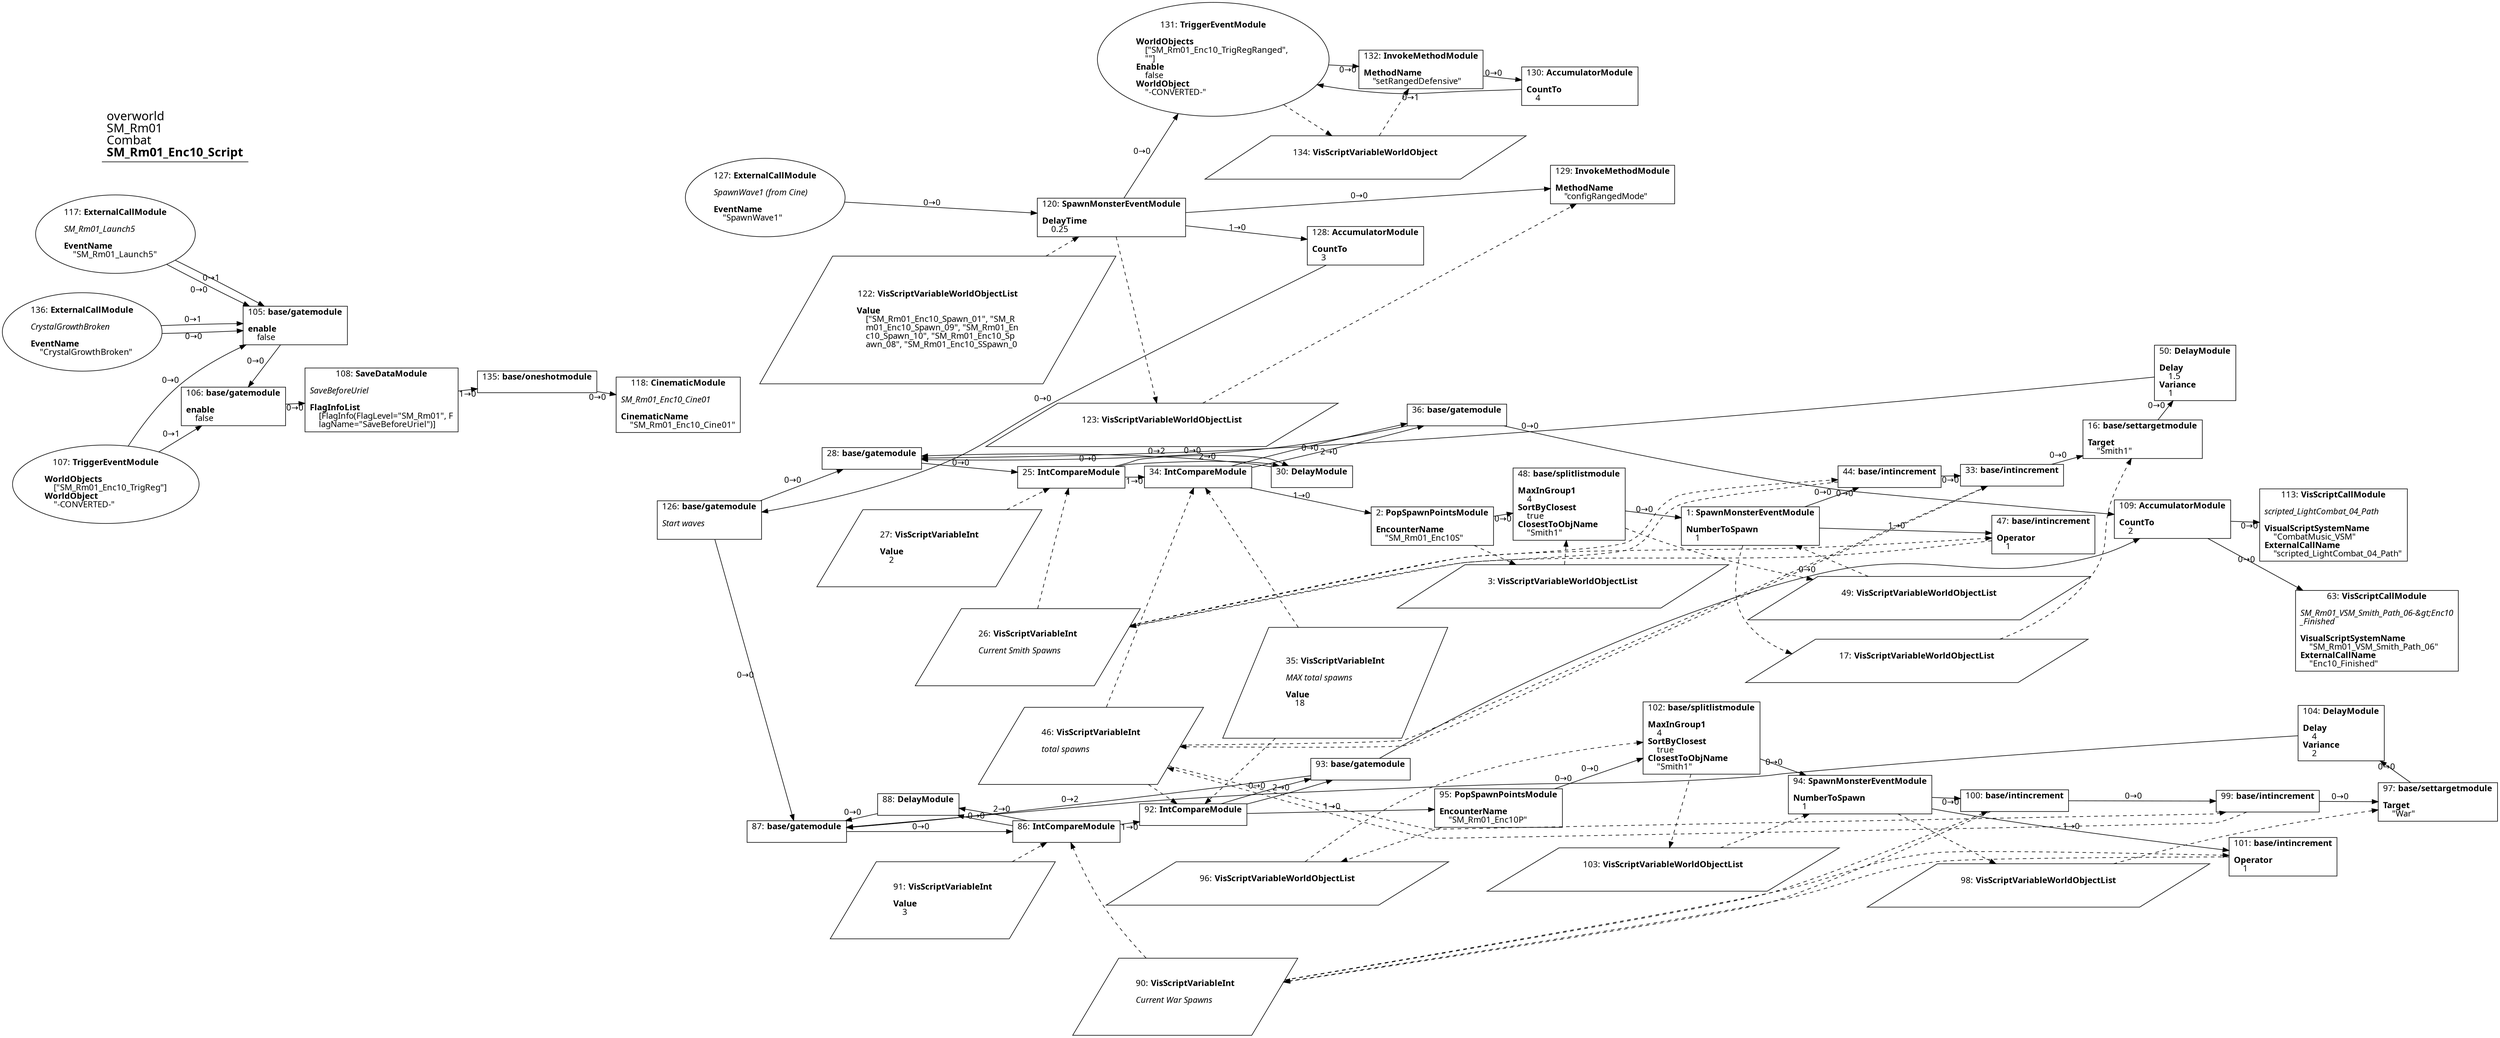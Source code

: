 digraph {
    layout = fdp;
    overlap = prism;
    sep = "+16";
    splines = spline;

    node [ shape = box ];

    graph [ fontname = "Segoe UI" ];
    node [ fontname = "Segoe UI" ];
    edge [ fontname = "Segoe UI" ];

    1 [ label = <1: <b>SpawnMonsterEventModule</b><br/><br/><b>NumberToSpawn</b><br align="left"/>    1<br align="left"/>> ];
    1 [ pos = "1.626,-0.023000002!" ];
    1 -> 47 [ label = "1→0" ];
    1 -> 44 [ label = "0→0" ];
    1 -> 17 [ style = dashed ];
    49 -> 1 [ style = dashed ];

    2 [ label = <2: <b>PopSpawnPointsModule</b><br/><br/><b>EncounterName</b><br align="left"/>    &quot;SM_Rm01_Enc10S&quot;<br align="left"/>> ];
    2 [ pos = "1.102,-0.024!" ];
    2 -> 48 [ label = "0→0" ];
    2 -> 3 [ style = dashed ];

    3 [ label = <3: <b>VisScriptVariableWorldObjectList</b><br/><br/>> ];
    3 [ shape = parallelogram ]
    3 [ pos = "1.1550001,-0.16700001!" ];

    16 [ label = <16: <b>base/settargetmodule</b><br/><br/><b>Target</b><br align="left"/>    &quot;Smith1&quot;<br align="left"/>> ];
    16 [ pos = "2.299,0.053000003!" ];
    16 -> 50 [ label = "0→0" ];
    17 -> 16 [ style = dashed ];

    17 [ label = <17: <b>VisScriptVariableWorldObjectList</b><br/><br/>> ];
    17 [ shape = parallelogram ]
    17 [ pos = "1.6300001,-0.25100002!" ];

    25 [ label = <25: <b>IntCompareModule</b><br/><br/>> ];
    25 [ pos = "0.349,0.025!" ];
    25 -> 30 [ label = "0→0" ];
    25 -> 30 [ label = "2→0" ];
    25 -> 34 [ label = "1→0" ];
    26 -> 25 [ style = dashed ];
    27 -> 25 [ style = dashed ];

    26 [ label = <26: <b>VisScriptVariableInt</b><br/><br/><i>Current Smith Spawns<br align="left"/></i><br align="left"/>> ];
    26 [ shape = parallelogram ]
    26 [ pos = "0.32200003,-0.165!" ];

    27 [ label = <27: <b>VisScriptVariableInt</b><br/><br/><b>Value</b><br align="left"/>    2<br align="left"/>> ];
    27 [ shape = parallelogram ]
    27 [ pos = "0.23500001,-0.09900001!" ];

    28 [ label = <28: <b>base/gatemodule</b><br/><br/>> ];
    28 [ pos = "0.117000006,0.024!" ];
    28 -> 25 [ label = "0→0" ];

    30 [ label = <30: <b>DelayModule</b><br/><br/>> ];
    30 [ pos = "0.26700002,0.20700002!" ];
    30 -> 28 [ label = "0→0" ];

    33 [ label = <33: <b>base/intincrement</b><br/><br/>> ];
    33 [ pos = "2.0800002,0.017!" ];
    33 -> 16 [ label = "0→0" ];
    46 -> 33 [ style = dashed ];
    33 -> 46 [ style = dashed ];

    34 [ label = <34: <b>IntCompareModule</b><br/><br/>> ];
    34 [ pos = "0.545,0.034!" ];
    34 -> 36 [ label = "0→0" ];
    34 -> 36 [ label = "2→0" ];
    34 -> 2 [ label = "1→0" ];
    35 -> 34 [ style = dashed ];
    46 -> 34 [ style = dashed ];

    35 [ label = <35: <b>VisScriptVariableInt</b><br/><br/><i>MAX total spawns<br align="left"/></i><br align="left"/><b>Value</b><br align="left"/>    18<br align="left"/>> ];
    35 [ shape = parallelogram ]
    35 [ pos = "0.77500004,-0.23900001!" ];

    36 [ label = <36: <b>base/gatemodule</b><br/><br/>> ];
    36 [ pos = "0.86600006,0.25500003!" ];
    36 -> 28 [ label = "0→2" ];
    36 -> 109 [ label = "0→0" ];

    44 [ label = <44: <b>base/intincrement</b><br/><br/>> ];
    44 [ pos = "1.8750001,0.013!" ];
    44 -> 33 [ label = "0→0" ];
    26 -> 44 [ style = dashed ];
    44 -> 26 [ style = dashed ];

    46 [ label = <46: <b>VisScriptVariableInt</b><br/><br/><i>total spawns<br align="left"/></i><br align="left"/>> ];
    46 [ shape = parallelogram ]
    46 [ pos = "0.49400002,-0.25300002!" ];

    47 [ label = <47: <b>base/intincrement</b><br/><br/><b>Operator</b><br align="left"/>    1<br align="left"/>> ];
    47 [ pos = "1.9300001,-0.16900001!" ];
    26 -> 47 [ style = dashed ];
    47 -> 26 [ style = dashed ];

    48 [ label = <48: <b>base/splitlistmodule</b><br/><br/><b>MaxInGroup1</b><br align="left"/>    4<br align="left"/><b>SortByClosest</b><br align="left"/>    true<br align="left"/><b>ClosestToObjName</b><br align="left"/>    &quot;Smith1&quot;<br align="left"/>> ];
    48 [ pos = "1.368,-0.023000002!" ];
    48 -> 1 [ label = "0→0" ];
    48 -> 49 [ style = dashed ];
    3 -> 48 [ style = dashed ];

    49 [ label = <49: <b>VisScriptVariableWorldObjectList</b><br/><br/>> ];
    49 [ shape = parallelogram ]
    49 [ pos = "1.3820001,-0.158!" ];

    50 [ label = <50: <b>DelayModule</b><br/><br/><b>Delay</b><br align="left"/>    1.5<br align="left"/><b>Variance</b><br align="left"/>    1<br align="left"/>> ];
    50 [ pos = "2.4810002,0.25100002!" ];
    50 -> 28 [ label = "0→0" ];

    63 [ label = <63: <b>VisScriptCallModule</b><br/><br/><i>SM_Rm01_VSM_Smith_Path_06-&amp;gt;Enc10<br align="left"/>_Finished<br align="left"/></i><br align="left"/><b>VisualScriptSystemName</b><br align="left"/>    &quot;SM_Rm01_VSM_Smith_Path_06&quot;<br align="left"/><b>ExternalCallName</b><br align="left"/>    &quot;Enc10_Finished&quot;<br align="left"/>> ];
    63 [ pos = "2.6250002,-0.22600001!" ];

    86 [ label = <86: <b>IntCompareModule</b><br/><br/>> ];
    86 [ pos = "0.36100003,-0.587!" ];
    86 -> 88 [ label = "0→0" ];
    86 -> 88 [ label = "2→0" ];
    86 -> 92 [ label = "1→0" ];
    90 -> 86 [ style = dashed ];
    91 -> 86 [ style = dashed ];

    87 [ label = <87: <b>base/gatemodule</b><br/><br/>> ];
    87 [ pos = "0.12900001,-0.588!" ];
    87 -> 86 [ label = "0→0" ];

    88 [ label = <88: <b>DelayModule</b><br/><br/>> ];
    88 [ pos = "0.279,-0.40500003!" ];
    88 -> 87 [ label = "0→0" ];

    90 [ label = <90: <b>VisScriptVariableInt</b><br/><br/><i>Current War Spawns<br align="left"/></i><br align="left"/>> ];
    90 [ shape = parallelogram ]
    90 [ pos = "0.356,-0.79600006!" ];

    91 [ label = <91: <b>VisScriptVariableInt</b><br/><br/><b>Value</b><br align="left"/>    3<br align="left"/>> ];
    91 [ shape = parallelogram ]
    91 [ pos = "0.24300002,-0.72800004!" ];

    92 [ label = <92: <b>IntCompareModule</b><br/><br/>> ];
    92 [ pos = "0.586,-0.592!" ];
    92 -> 93 [ label = "0→0" ];
    92 -> 93 [ label = "2→0" ];
    92 -> 95 [ label = "1→0" ];
    35 -> 92 [ style = dashed ];
    46 -> 92 [ style = dashed ];

    93 [ label = <93: <b>base/gatemodule</b><br/><br/>> ];
    93 [ pos = "0.91400003,-0.38900003!" ];
    93 -> 87 [ label = "0→2" ];
    93 -> 109 [ label = "0→0" ];

    94 [ label = <94: <b>SpawnMonsterEventModule</b><br/><br/><b>NumberToSpawn</b><br align="left"/>    1<br align="left"/>> ];
    94 [ pos = "1.7160001,-0.59400004!" ];
    94 -> 101 [ label = "1→0" ];
    94 -> 100 [ label = "0→0" ];
    94 -> 98 [ style = dashed ];
    103 -> 94 [ style = dashed ];

    95 [ label = <95: <b>PopSpawnPointsModule</b><br/><br/><b>EncounterName</b><br align="left"/>    &quot;SM_Rm01_Enc10P&quot;<br align="left"/>> ];
    95 [ pos = "1.19,-0.59400004!" ];
    95 -> 102 [ label = "0→0" ];
    95 -> 96 [ style = dashed ];

    96 [ label = <96: <b>VisScriptVariableWorldObjectList</b><br/><br/>> ];
    96 [ shape = parallelogram ]
    96 [ pos = "1.245,-0.73800004!" ];

    97 [ label = <97: <b>base/settargetmodule</b><br/><br/><b>Target</b><br align="left"/>    &quot;War&quot;<br align="left"/>> ];
    97 [ pos = "2.403,-0.59300005!" ];
    97 -> 104 [ label = "0→0" ];
    98 -> 97 [ style = dashed ];

    98 [ label = <98: <b>VisScriptVariableWorldObjectList</b><br/><br/>> ];
    98 [ shape = parallelogram ]
    98 [ pos = "1.7160001,-0.78000003!" ];

    99 [ label = <99: <b>base/intincrement</b><br/><br/>> ];
    99 [ pos = "2.177,-0.59300005!" ];
    99 -> 97 [ label = "0→0" ];
    46 -> 99 [ style = dashed ];
    99 -> 46 [ style = dashed ];

    100 [ label = <100: <b>base/intincrement</b><br/><br/>> ];
    100 [ pos = "1.9690001,-0.59300005!" ];
    100 -> 99 [ label = "0→0" ];
    90 -> 100 [ style = dashed ];
    100 -> 90 [ style = dashed ];

    101 [ label = <101: <b>base/intincrement</b><br/><br/><b>Operator</b><br align="left"/>    1<br align="left"/>> ];
    101 [ pos = "2.026,-0.76100004!" ];
    90 -> 101 [ style = dashed ];
    101 -> 90 [ style = dashed ];

    102 [ label = <102: <b>base/splitlistmodule</b><br/><br/><b>MaxInGroup1</b><br align="left"/>    4<br align="left"/><b>SortByClosest</b><br align="left"/>    true<br align="left"/><b>ClosestToObjName</b><br align="left"/>    &quot;Smith1&quot;<br align="left"/>> ];
    102 [ pos = "1.4580001,-0.59400004!" ];
    102 -> 94 [ label = "0→0" ];
    102 -> 103 [ style = dashed ];
    96 -> 102 [ style = dashed ];

    103 [ label = <103: <b>VisScriptVariableWorldObjectList</b><br/><br/>> ];
    103 [ shape = parallelogram ]
    103 [ pos = "1.4720001,-0.72900003!" ];

    104 [ label = <104: <b>DelayModule</b><br/><br/><b>Delay</b><br align="left"/>    4<br align="left"/><b>Variance</b><br align="left"/>    2<br align="left"/>> ];
    104 [ pos = "2.592,-0.34800002!" ];
    104 -> 87 [ label = "0→0" ];

    105 [ label = <105: <b>base/gatemodule</b><br/><br/><b>enable</b><br align="left"/>    false<br align="left"/>> ];
    105 [ pos = "-1.7400001,0.611!" ];
    105 -> 106 [ label = "0→0" ];

    106 [ label = <106: <b>base/gatemodule</b><br/><br/><b>enable</b><br align="left"/>    false<br align="left"/>> ];
    106 [ pos = "-1.5830001,0.531!" ];
    106 -> 108 [ label = "0→0" ];

    107 [ label = <107: <b>TriggerEventModule</b><br/><br/><b>WorldObjects</b><br align="left"/>    [&quot;SM_Rm01_Enc10_TrigReg&quot;]<br align="left"/><b>WorldObject</b><br align="left"/>    &quot;-CONVERTED-&quot;<br align="left"/>> ];
    107 [ shape = oval ]
    107 [ pos = "-2.009,0.509!" ];
    107 -> 106 [ label = "0→1" ];
    107 -> 105 [ label = "0→0" ];

    108 [ label = <108: <b>SaveDataModule</b><br/><br/><i>SaveBeforeUriel<br align="left"/></i><br align="left"/><b>FlagInfoList</b><br align="left"/>    [FlagInfo(FlagLevel=&quot;SM_Rm01&quot;, F<br align="left"/>    lagName=&quot;SaveBeforeUriel&quot;)]<br align="left"/>> ];
    108 [ pos = "-1.419,0.531!" ];
    108 -> 135 [ label = "1→0" ];

    109 [ label = <109: <b>AccumulatorModule</b><br/><br/><b>CountTo</b><br align="left"/>    2<br align="left"/>> ];
    109 [ pos = "2.3920002,-0.135!" ];
    109 -> 113 [ label = "0→0" ];
    109 -> 63 [ label = "0→0" ];

    113 [ label = <113: <b>VisScriptCallModule</b><br/><br/><i>scripted_LightCombat_04_Path<br align="left"/></i><br align="left"/><b>VisualScriptSystemName</b><br align="left"/>    &quot;CombatMusic_VSM&quot;<br align="left"/><b>ExternalCallName</b><br align="left"/>    &quot;scripted_LightCombat_04_Path&quot;<br align="left"/>> ];
    113 [ pos = "2.6230001,-0.135!" ];

    117 [ label = <117: <b>ExternalCallModule</b><br/><br/><i>SM_Rm01_Launch5<br align="left"/></i><br align="left"/><b>EventName</b><br align="left"/>    &quot;SM_Rm01_Launch5&quot;<br align="left"/>> ];
    117 [ shape = oval ]
    117 [ pos = "-2.003,0.68100005!" ];
    117 -> 105 [ label = "0→1" ];
    117 -> 105 [ label = "0→0" ];

    118 [ label = <118: <b>CinematicModule</b><br/><br/><i>SM_Rm01_Enc10_Cine01<br align="left"/></i><br align="left"/><b>CinematicName</b><br align="left"/>    &quot;SM_Rm01_Enc10_Cine01&quot;<br align="left"/>> ];
    118 [ pos = "-0.86100006,0.53000003!" ];

    120 [ label = <120: <b>SpawnMonsterEventModule</b><br/><br/><b>DelayTime</b><br align="left"/>    0.25<br align="left"/>> ];
    120 [ pos = "-0.298,0.68600005!" ];
    120 -> 128 [ label = "1→0" ];
    120 -> 129 [ label = "0→0" ];
    120 -> 131 [ label = "0→0" ];
    120 -> 123 [ style = dashed ];
    122 -> 120 [ style = dashed ];

    122 [ label = <122: <b>VisScriptVariableWorldObjectList</b><br/><br/><b>Value</b><br align="left"/>    [&quot;SM_Rm01_Enc10_Spawn_01&quot;, &quot;SM_R<br align="left"/>    m01_Enc10_Spawn_09&quot;, &quot;SM_Rm01_En<br align="left"/>    c10_Spawn_10&quot;, &quot;SM_Rm01_Enc10_Sp<br align="left"/>    awn_08&quot;, &quot;SM_Rm01_Enc10_SSpawn_0<br align="left"/>> ];
    122 [ shape = parallelogram ]
    122 [ pos = "-0.55300003,0.559!" ];

    123 [ label = <123: <b>VisScriptVariableWorldObjectList</b><br/><br/>> ];
    123 [ shape = parallelogram ]
    123 [ pos = "-0.294,0.45800003!" ];

    126 [ label = <126: <b>base/gatemodule</b><br/><br/><i>Start waves<br align="left"/></i><br align="left"/>> ];
    126 [ pos = "-0.157,-0.048!" ];
    126 -> 28 [ label = "0→0" ];
    126 -> 87 [ label = "0→0" ];

    127 [ label = <127: <b>ExternalCallModule</b><br/><br/><i>SpawnWave1 (from Cine)<br align="left"/></i><br align="left"/><b>EventName</b><br align="left"/>    &quot;SpawnWave1&quot;<br align="left"/>> ];
    127 [ shape = oval ]
    127 [ pos = "-0.77800006,0.68600005!" ];
    127 -> 120 [ label = "0→0" ];

    128 [ label = <128: <b>AccumulatorModule</b><br/><br/><b>CountTo</b><br align="left"/>    3<br align="left"/>> ];
    128 [ pos = "0.028,0.69200003!" ];
    128 -> 126 [ label = "0→0" ];

    129 [ label = <129: <b>InvokeMethodModule</b><br/><br/><b>MethodName</b><br align="left"/>    &quot;configRangedMode&quot;<br align="left"/>> ];
    129 [ pos = "0.393,0.808!" ];
    123 -> 129 [ style = dashed ];

    130 [ label = <130: <b>AccumulatorModule</b><br/><br/><b>CountTo</b><br align="left"/>    4<br align="left"/>> ];
    130 [ pos = "0.351,1!" ];
    130 -> 131 [ label = "0→1" ];

    131 [ label = <131: <b>TriggerEventModule</b><br/><br/><b>WorldObjects</b><br align="left"/>    [&quot;SM_Rm01_Enc10_TrigRegRanged&quot;, <br align="left"/>    &quot;&quot;]<br align="left"/><b>Enable</b><br align="left"/>    false<br align="left"/><b>WorldObject</b><br align="left"/>    &quot;-CONVERTED-&quot;<br align="left"/>> ];
    131 [ shape = oval ]
    131 [ pos = "-0.17600001,0.961!" ];
    131 -> 132 [ label = "0→0" ];
    131 -> 134 [ style = dashed ];

    132 [ label = <132: <b>InvokeMethodModule</b><br/><br/><b>MethodName</b><br align="left"/>    &quot;setRangedDefensive&quot;<br align="left"/>> ];
    132 [ pos = "0.068,0.99100006!" ];
    132 -> 130 [ label = "0→0" ];
    134 -> 132 [ style = dashed ];

    134 [ label = <134: <b>VisScriptVariableWorldObject</b><br/><br/>> ];
    134 [ shape = parallelogram ]
    134 [ pos = "-0.014,0.777!" ];

    135 [ label = <135: <b>base/oneshotmodule</b><br/><br/>> ];
    135 [ pos = "-1.1570001,0.536!" ];
    135 -> 118 [ label = "0→0" ];

    136 [ label = <136: <b>ExternalCallModule</b><br/><br/><i>CrystalGrowthBroken<br align="left"/></i><br align="left"/><b>EventName</b><br align="left"/>    &quot;CrystalGrowthBroken&quot;<br align="left"/>> ];
    136 [ shape = oval ]
    136 [ pos = "-2.005,0.595!" ];
    136 -> 105 [ label = "0→1" ];
    136 -> 105 [ label = "0→0" ];

    title [ pos = "-2.01,1.001!" ];
    title [ shape = underline ];
    title [ label = <<font point-size="20">overworld<br align="left"/>SM_Rm01<br align="left"/>Combat<br align="left"/><b>SM_Rm01_Enc10_Script</b><br align="left"/></font>> ];
}
